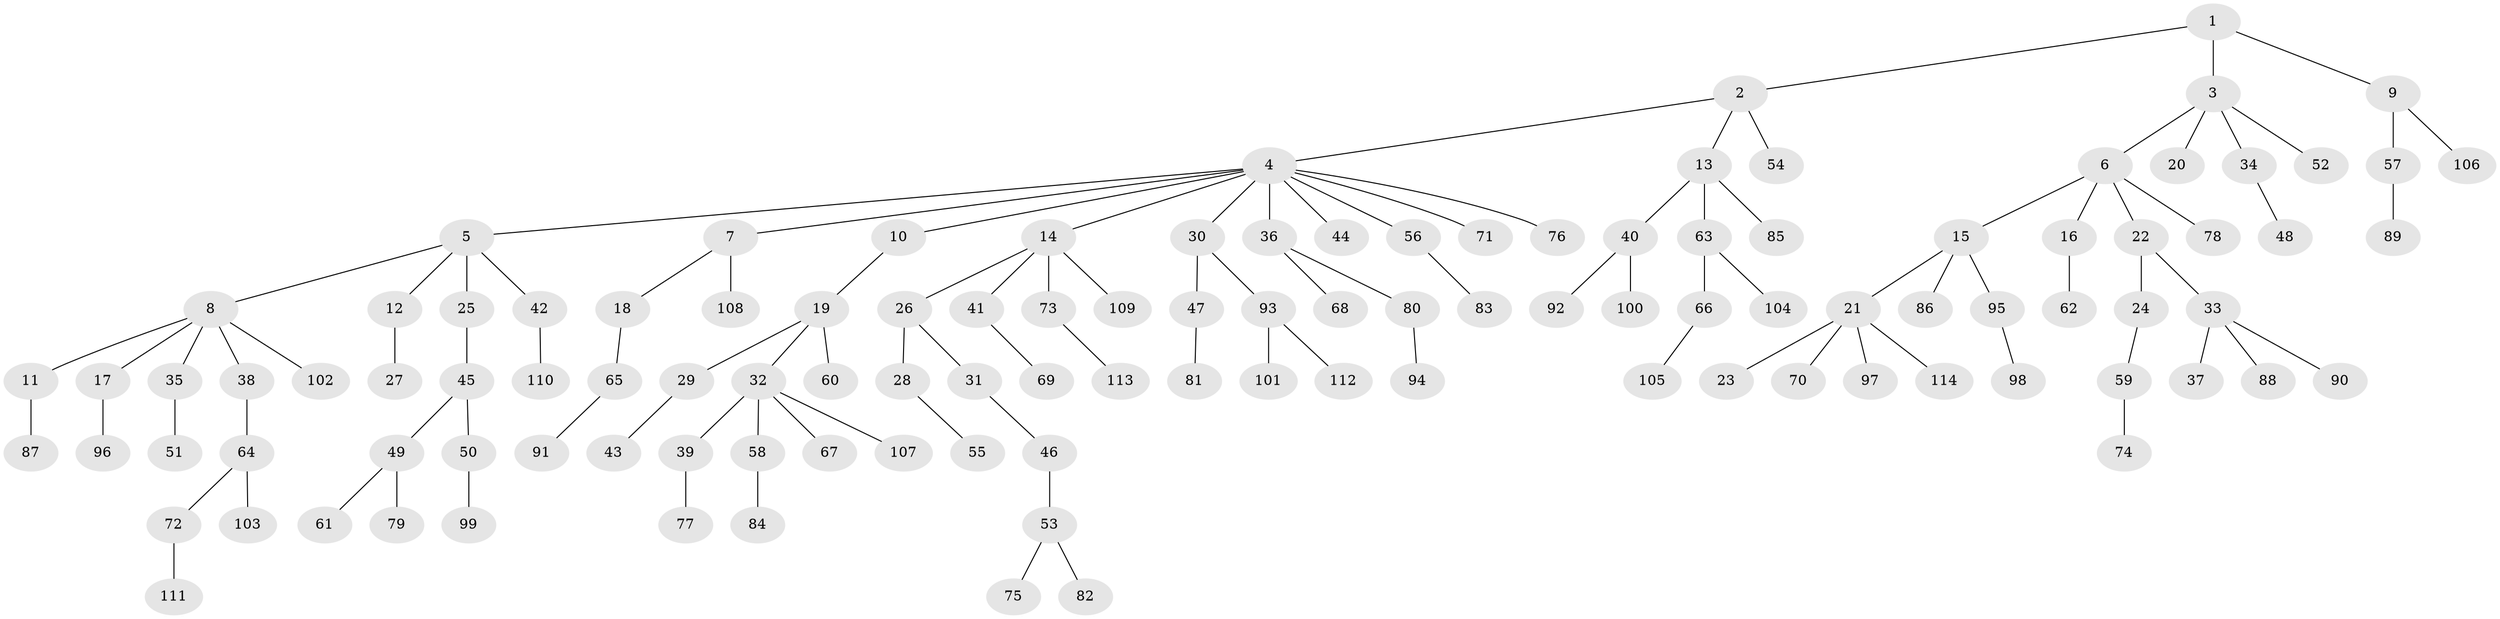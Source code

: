 // Generated by graph-tools (version 1.1) at 2025/26/03/09/25 03:26:28]
// undirected, 114 vertices, 113 edges
graph export_dot {
graph [start="1"]
  node [color=gray90,style=filled];
  1;
  2;
  3;
  4;
  5;
  6;
  7;
  8;
  9;
  10;
  11;
  12;
  13;
  14;
  15;
  16;
  17;
  18;
  19;
  20;
  21;
  22;
  23;
  24;
  25;
  26;
  27;
  28;
  29;
  30;
  31;
  32;
  33;
  34;
  35;
  36;
  37;
  38;
  39;
  40;
  41;
  42;
  43;
  44;
  45;
  46;
  47;
  48;
  49;
  50;
  51;
  52;
  53;
  54;
  55;
  56;
  57;
  58;
  59;
  60;
  61;
  62;
  63;
  64;
  65;
  66;
  67;
  68;
  69;
  70;
  71;
  72;
  73;
  74;
  75;
  76;
  77;
  78;
  79;
  80;
  81;
  82;
  83;
  84;
  85;
  86;
  87;
  88;
  89;
  90;
  91;
  92;
  93;
  94;
  95;
  96;
  97;
  98;
  99;
  100;
  101;
  102;
  103;
  104;
  105;
  106;
  107;
  108;
  109;
  110;
  111;
  112;
  113;
  114;
  1 -- 2;
  1 -- 3;
  1 -- 9;
  2 -- 4;
  2 -- 13;
  2 -- 54;
  3 -- 6;
  3 -- 20;
  3 -- 34;
  3 -- 52;
  4 -- 5;
  4 -- 7;
  4 -- 10;
  4 -- 14;
  4 -- 30;
  4 -- 36;
  4 -- 44;
  4 -- 56;
  4 -- 71;
  4 -- 76;
  5 -- 8;
  5 -- 12;
  5 -- 25;
  5 -- 42;
  6 -- 15;
  6 -- 16;
  6 -- 22;
  6 -- 78;
  7 -- 18;
  7 -- 108;
  8 -- 11;
  8 -- 17;
  8 -- 35;
  8 -- 38;
  8 -- 102;
  9 -- 57;
  9 -- 106;
  10 -- 19;
  11 -- 87;
  12 -- 27;
  13 -- 40;
  13 -- 63;
  13 -- 85;
  14 -- 26;
  14 -- 41;
  14 -- 73;
  14 -- 109;
  15 -- 21;
  15 -- 86;
  15 -- 95;
  16 -- 62;
  17 -- 96;
  18 -- 65;
  19 -- 29;
  19 -- 32;
  19 -- 60;
  21 -- 23;
  21 -- 70;
  21 -- 97;
  21 -- 114;
  22 -- 24;
  22 -- 33;
  24 -- 59;
  25 -- 45;
  26 -- 28;
  26 -- 31;
  28 -- 55;
  29 -- 43;
  30 -- 47;
  30 -- 93;
  31 -- 46;
  32 -- 39;
  32 -- 58;
  32 -- 67;
  32 -- 107;
  33 -- 37;
  33 -- 88;
  33 -- 90;
  34 -- 48;
  35 -- 51;
  36 -- 68;
  36 -- 80;
  38 -- 64;
  39 -- 77;
  40 -- 92;
  40 -- 100;
  41 -- 69;
  42 -- 110;
  45 -- 49;
  45 -- 50;
  46 -- 53;
  47 -- 81;
  49 -- 61;
  49 -- 79;
  50 -- 99;
  53 -- 75;
  53 -- 82;
  56 -- 83;
  57 -- 89;
  58 -- 84;
  59 -- 74;
  63 -- 66;
  63 -- 104;
  64 -- 72;
  64 -- 103;
  65 -- 91;
  66 -- 105;
  72 -- 111;
  73 -- 113;
  80 -- 94;
  93 -- 101;
  93 -- 112;
  95 -- 98;
}
